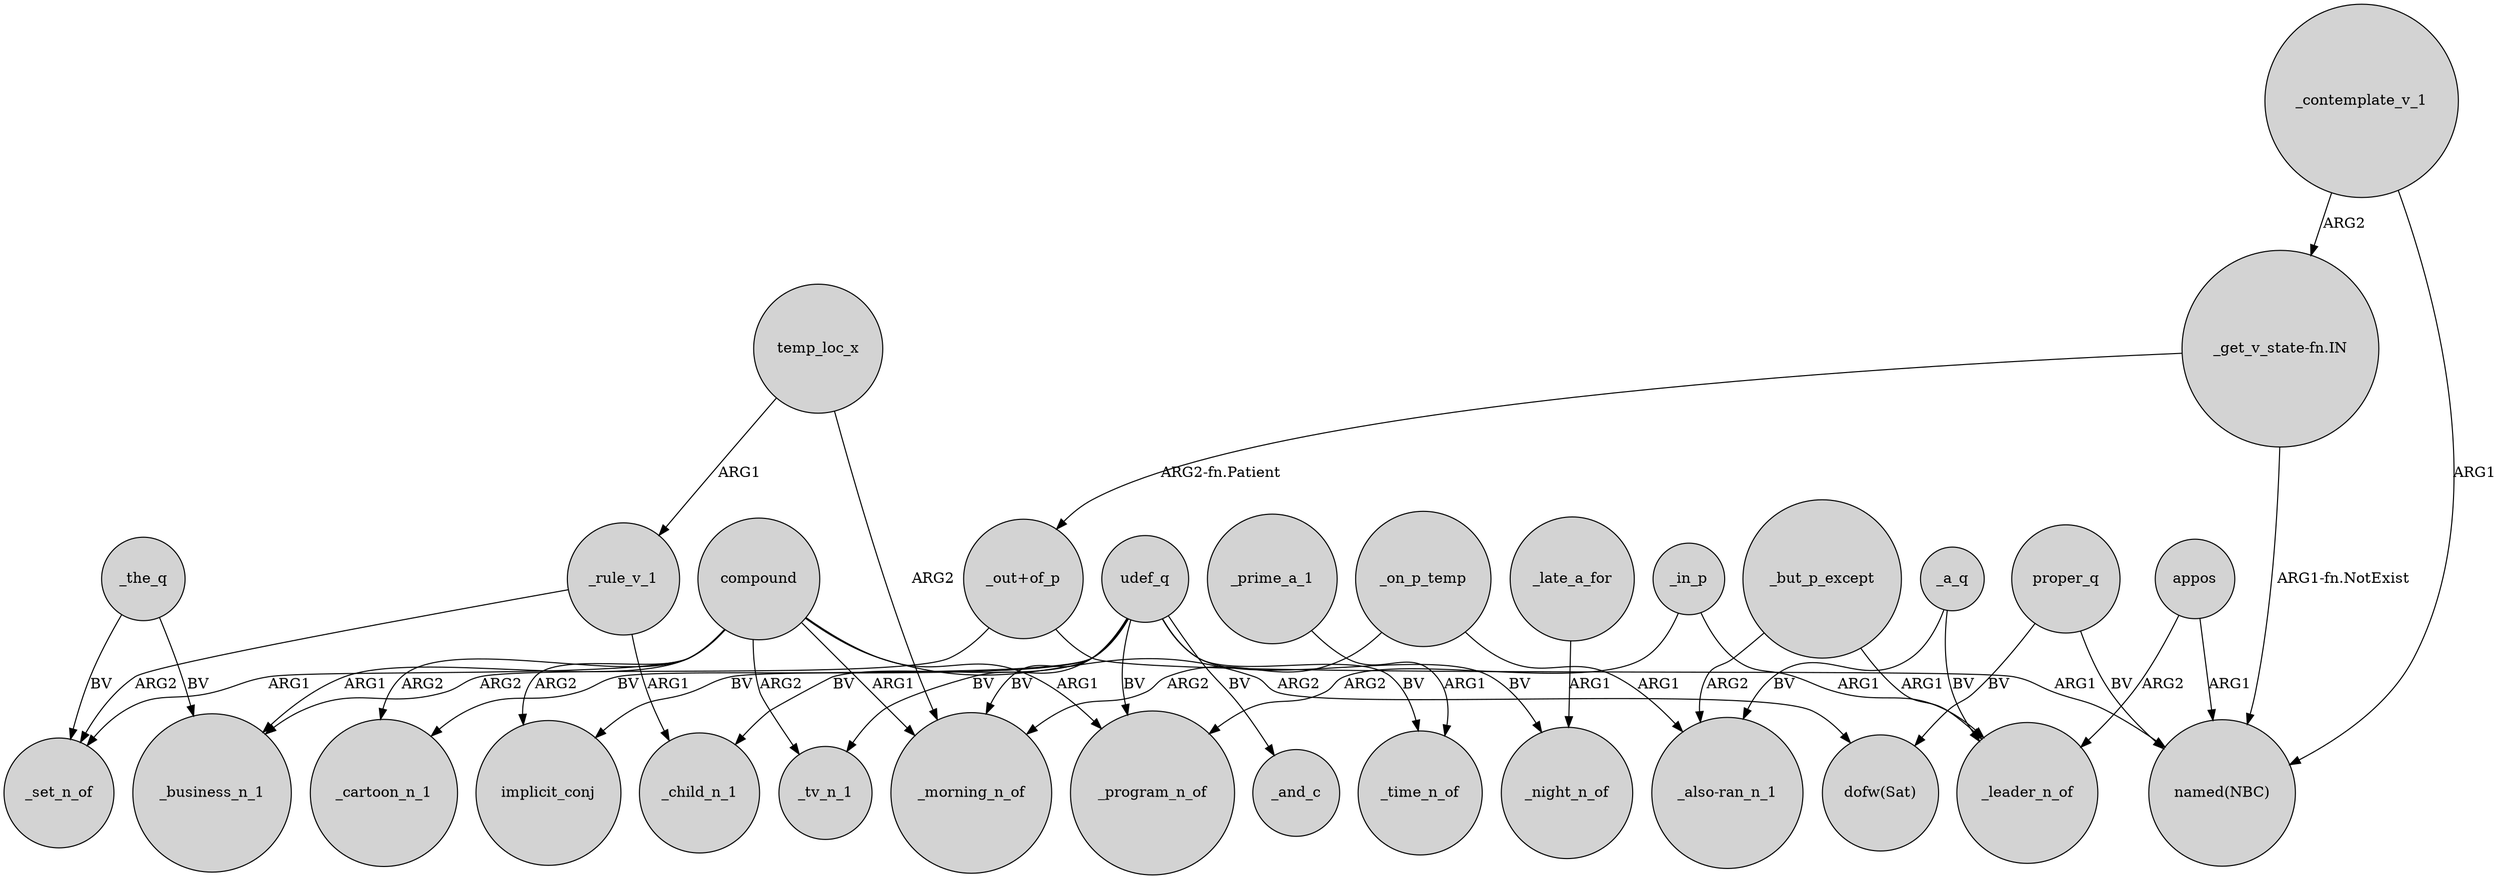 digraph {
	node [shape=circle style=filled]
	_the_q -> _business_n_1 [label=BV]
	_prime_a_1 -> _time_n_of [label=ARG1]
	_in_p -> _leader_n_of [label=ARG1]
	compound -> implicit_conj [label=ARG2]
	compound -> _cartoon_n_1 [label=ARG2]
	udef_q -> _child_n_1 [label=BV]
	proper_q -> "named(NBC)" [label=BV]
	"_get_v_state-fn.IN" -> "_out+of_p" [label="ARG2-fn.Patient"]
	compound -> _tv_n_1 [label=ARG2]
	temp_loc_x -> _morning_n_of [label=ARG2]
	udef_q -> _tv_n_1 [label=BV]
	_a_q -> _leader_n_of [label=BV]
	"_get_v_state-fn.IN" -> "named(NBC)" [label="ARG1-fn.NotExist"]
	compound -> "dofw(Sat)" [label=ARG2]
	"_out+of_p" -> _business_n_1 [label=ARG2]
	udef_q -> _program_n_of [label=BV]
	compound -> _set_n_of [label=ARG1]
	proper_q -> "dofw(Sat)" [label=BV]
	udef_q -> implicit_conj [label=BV]
	_rule_v_1 -> _child_n_1 [label=ARG1]
	_contemplate_v_1 -> "named(NBC)" [label=ARG1]
	_rule_v_1 -> _set_n_of [label=ARG2]
	temp_loc_x -> _rule_v_1 [label=ARG1]
	udef_q -> _cartoon_n_1 [label=BV]
	_but_p_except -> _leader_n_of [label=ARG1]
	_the_q -> _set_n_of [label=BV]
	udef_q -> _time_n_of [label=BV]
	compound -> _business_n_1 [label=ARG1]
	appos -> _leader_n_of [label=ARG2]
	compound -> _morning_n_of [label=ARG1]
	_late_a_for -> _night_n_of [label=ARG1]
	"_out+of_p" -> "named(NBC)" [label=ARG1]
	_a_q -> "_also-ran_n_1" [label=BV]
	compound -> _program_n_of [label=ARG1]
	udef_q -> _night_n_of [label=BV]
	_on_p_temp -> "_also-ran_n_1" [label=ARG1]
	udef_q -> _and_c [label=BV]
	_contemplate_v_1 -> "_get_v_state-fn.IN" [label=ARG2]
	_in_p -> _program_n_of [label=ARG2]
	_on_p_temp -> _morning_n_of [label=ARG2]
	_but_p_except -> "_also-ran_n_1" [label=ARG2]
	udef_q -> _morning_n_of [label=BV]
	appos -> "named(NBC)" [label=ARG1]
}
